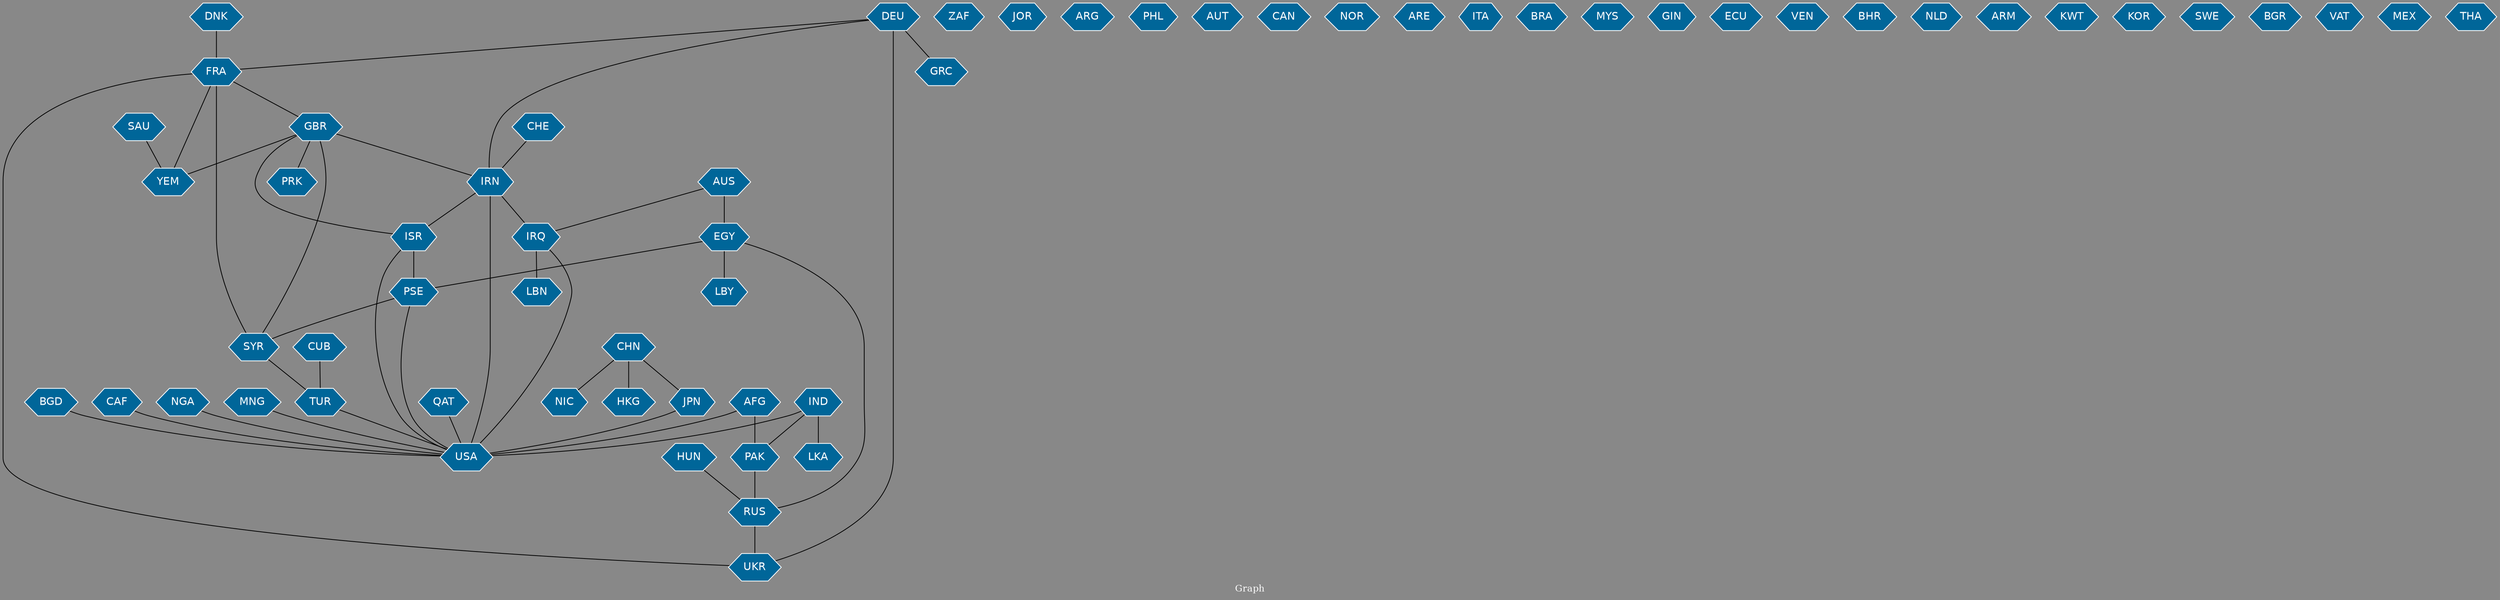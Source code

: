 // Countries together in item graph
graph {
	graph [bgcolor="#888888" fontcolor=white fontsize=12 label="Graph" outputorder=edgesfirst overlap=prism]
	node [color=white fillcolor="#006699" fontcolor=white fontname=Helvetica shape=hexagon style=filled]
	edge [arrowhead=open color=black fontcolor=white fontname=Courier fontsize=12]
		RUS [label=RUS]
		UKR [label=UKR]
		ZAF [label=ZAF]
		CUB [label=CUB]
		ISR [label=ISR]
		JOR [label=JOR]
		GBR [label=GBR]
		DEU [label=DEU]
		QAT [label=QAT]
		USA [label=USA]
		SAU [label=SAU]
		ARG [label=ARG]
		PAK [label=PAK]
		AFG [label=AFG]
		PHL [label=PHL]
		FRA [label=FRA]
		JPN [label=JPN]
		IRQ [label=IRQ]
		IRN [label=IRN]
		BGD [label=BGD]
		AUT [label=AUT]
		EGY [label=EGY]
		AUS [label=AUS]
		SYR [label=SYR]
		DNK [label=DNK]
		YEM [label=YEM]
		CAN [label=CAN]
		NOR [label=NOR]
		IND [label=IND]
		ARE [label=ARE]
		ITA [label=ITA]
		PRK [label=PRK]
		BRA [label=BRA]
		LBY [label=LBY]
		CHN [label=CHN]
		LBN [label=LBN]
		MYS [label=MYS]
		NIC [label=NIC]
		TUR [label=TUR]
		GIN [label=GIN]
		ECU [label=ECU]
		VEN [label=VEN]
		HKG [label=HKG]
		BHR [label=BHR]
		PSE [label=PSE]
		NLD [label=NLD]
		HUN [label=HUN]
		ARM [label=ARM]
		KWT [label=KWT]
		GRC [label=GRC]
		KOR [label=KOR]
		SWE [label=SWE]
		CAF [label=CAF]
		CHE [label=CHE]
		NGA [label=NGA]
		LKA [label=LKA]
		BGR [label=BGR]
		VAT [label=VAT]
		MNG [label=MNG]
		MEX [label=MEX]
		THA [label=THA]
			DEU -- FRA [weight=1]
			DEU -- UKR [weight=1]
			AUS -- EGY [weight=4]
			SYR -- TUR [weight=1]
			JPN -- USA [weight=2]
			FRA -- GBR [weight=2]
			IRN -- IRQ [weight=5]
			QAT -- USA [weight=1]
			IND -- LKA [weight=2]
			EGY -- RUS [weight=2]
			EGY -- PSE [weight=1]
			SAU -- YEM [weight=1]
			GBR -- YEM [weight=2]
			IRQ -- USA [weight=2]
			GBR -- IRN [weight=1]
			MNG -- USA [weight=1]
			IND -- USA [weight=3]
			ISR -- PSE [weight=3]
			HUN -- RUS [weight=1]
			DEU -- GRC [weight=2]
			NGA -- USA [weight=1]
			GBR -- ISR [weight=1]
			AUS -- IRQ [weight=1]
			IRQ -- LBN [weight=1]
			CHE -- IRN [weight=1]
			PSE -- SYR [weight=2]
			IND -- PAK [weight=4]
			FRA -- SYR [weight=4]
			DEU -- IRN [weight=1]
			PAK -- RUS [weight=2]
			CHN -- JPN [weight=2]
			RUS -- UKR [weight=19]
			IRN -- ISR [weight=7]
			IRN -- USA [weight=4]
			DNK -- FRA [weight=1]
			ISR -- USA [weight=4]
			FRA -- YEM [weight=2]
			CAF -- USA [weight=1]
			BGD -- USA [weight=1]
			EGY -- LBY [weight=7]
			TUR -- USA [weight=2]
			PSE -- USA [weight=2]
			FRA -- UKR [weight=1]
			AFG -- PAK [weight=4]
			CUB -- TUR [weight=1]
			CHN -- NIC [weight=2]
			AFG -- USA [weight=2]
			GBR -- SYR [weight=5]
			GBR -- PRK [weight=1]
			CHN -- HKG [weight=1]
}